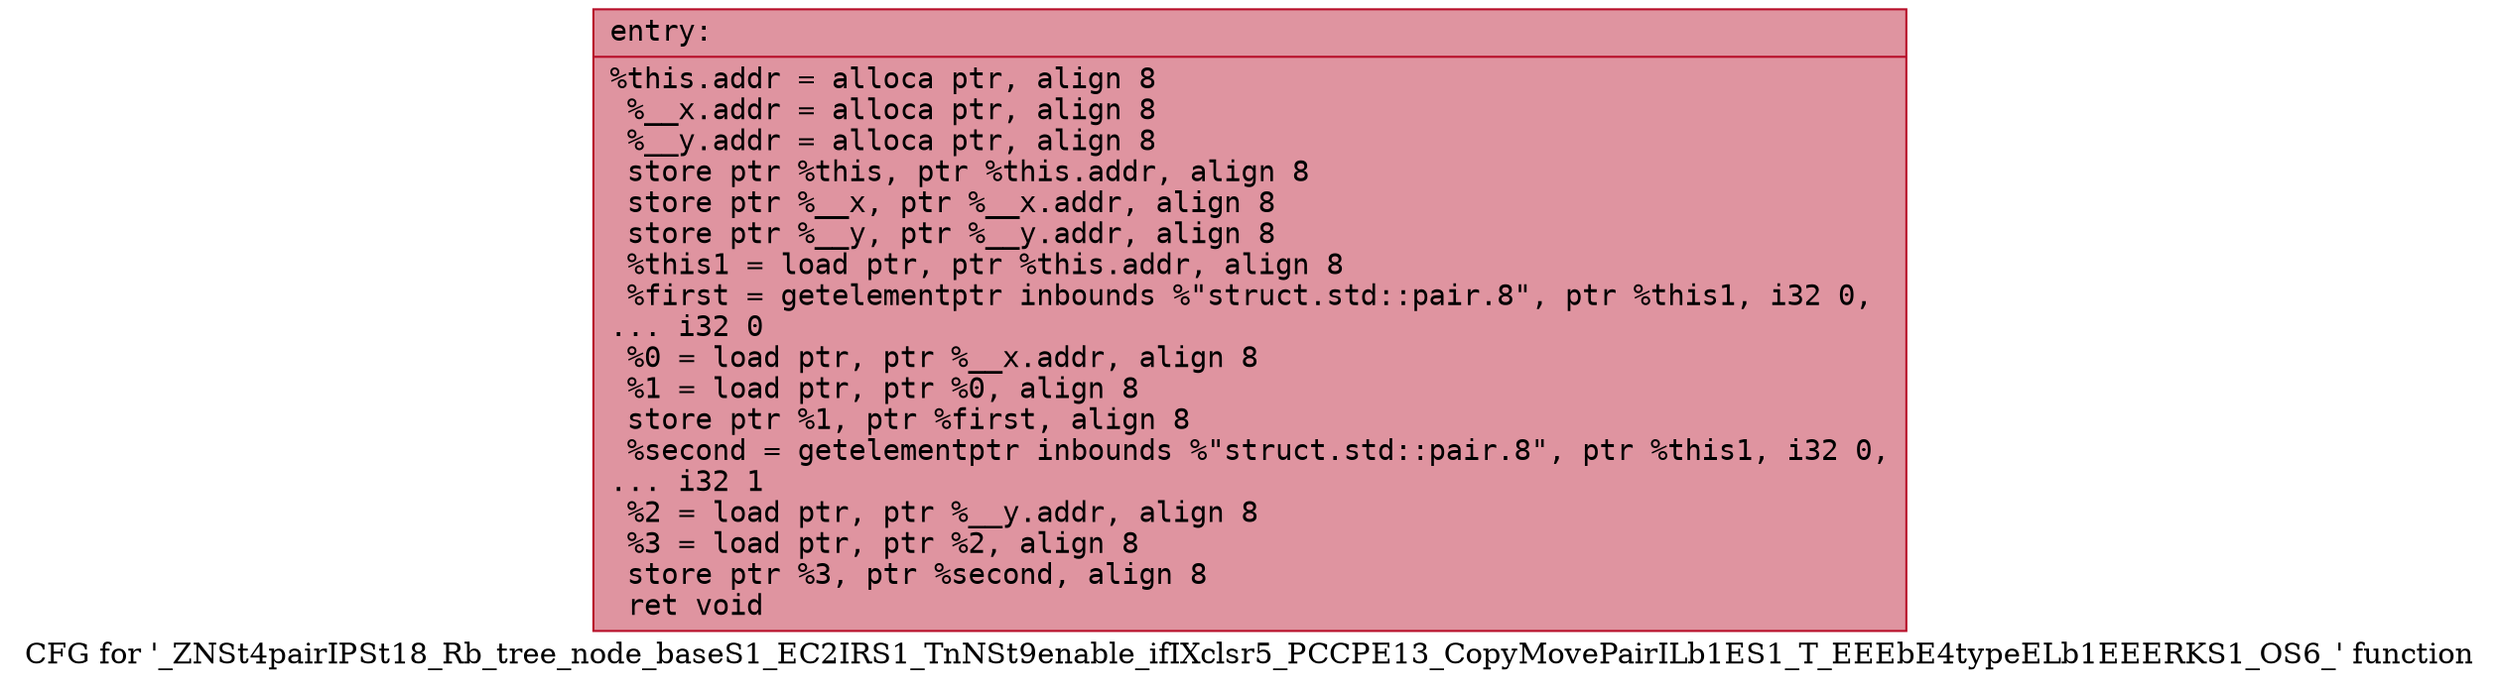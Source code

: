 digraph "CFG for '_ZNSt4pairIPSt18_Rb_tree_node_baseS1_EC2IRS1_TnNSt9enable_ifIXclsr5_PCCPE13_CopyMovePairILb1ES1_T_EEEbE4typeELb1EEERKS1_OS6_' function" {
	label="CFG for '_ZNSt4pairIPSt18_Rb_tree_node_baseS1_EC2IRS1_TnNSt9enable_ifIXclsr5_PCCPE13_CopyMovePairILb1ES1_T_EEEbE4typeELb1EEERKS1_OS6_' function";

	Node0x55cf47c87870 [shape=record,color="#b70d28ff", style=filled, fillcolor="#b70d2870" fontname="Courier",label="{entry:\l|  %this.addr = alloca ptr, align 8\l  %__x.addr = alloca ptr, align 8\l  %__y.addr = alloca ptr, align 8\l  store ptr %this, ptr %this.addr, align 8\l  store ptr %__x, ptr %__x.addr, align 8\l  store ptr %__y, ptr %__y.addr, align 8\l  %this1 = load ptr, ptr %this.addr, align 8\l  %first = getelementptr inbounds %\"struct.std::pair.8\", ptr %this1, i32 0,\l... i32 0\l  %0 = load ptr, ptr %__x.addr, align 8\l  %1 = load ptr, ptr %0, align 8\l  store ptr %1, ptr %first, align 8\l  %second = getelementptr inbounds %\"struct.std::pair.8\", ptr %this1, i32 0,\l... i32 1\l  %2 = load ptr, ptr %__y.addr, align 8\l  %3 = load ptr, ptr %2, align 8\l  store ptr %3, ptr %second, align 8\l  ret void\l}"];
}

